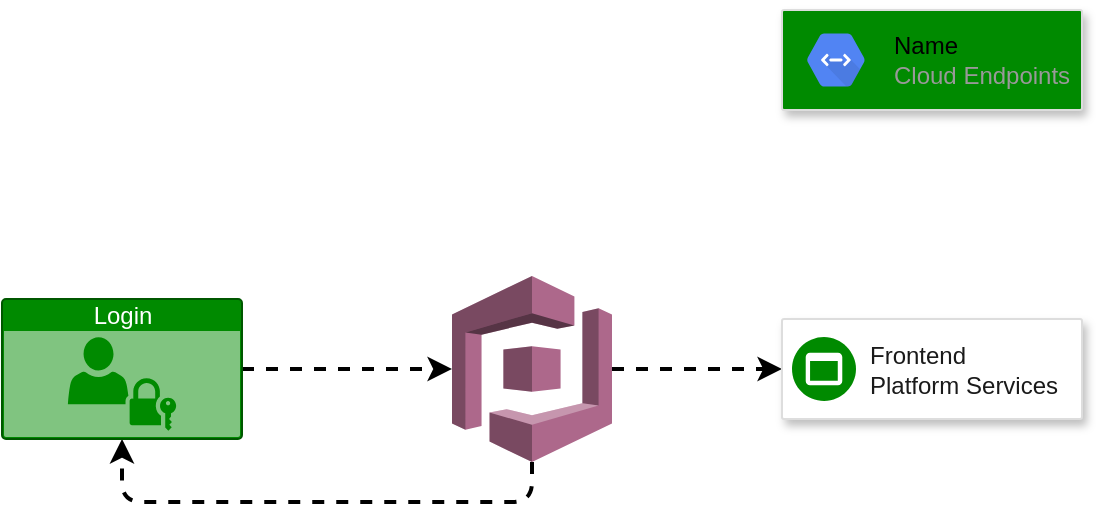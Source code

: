 <mxfile version="15.9.4" type="github">
  <diagram id="7jE4DUKBlsDNwrlAhUQe" name="Page-1">
    <mxGraphModel dx="763" dy="496" grid="1" gridSize="10" guides="1" tooltips="1" connect="1" arrows="1" fold="1" page="1" pageScale="1" pageWidth="827" pageHeight="1169" math="0" shadow="0">
      <root>
        <mxCell id="0" />
        <mxCell id="1" parent="0" />
        <mxCell id="vmCSwUYNKsTT_10NAd4f-18" style="edgeStyle=orthogonalEdgeStyle;rounded=1;orthogonalLoop=1;jettySize=auto;html=1;exitX=0.5;exitY=1;exitDx=0;exitDy=0;exitPerimeter=0;entryX=0.5;entryY=1;entryDx=0;entryDy=0;entryPerimeter=0;dashed=1;endSize=6;startSize=8;shadow=0;sketch=0;strokeWidth=2;jumpSize=6;" edge="1" parent="1" source="vmCSwUYNKsTT_10NAd4f-1" target="vmCSwUYNKsTT_10NAd4f-15">
          <mxGeometry relative="1" as="geometry" />
        </mxCell>
        <mxCell id="vmCSwUYNKsTT_10NAd4f-25" value="" style="edgeStyle=orthogonalEdgeStyle;rounded=1;sketch=0;jumpSize=6;orthogonalLoop=1;jettySize=auto;html=1;shadow=0;dashed=1;startSize=8;endSize=6;strokeWidth=2;" edge="1" parent="1" source="vmCSwUYNKsTT_10NAd4f-1" target="vmCSwUYNKsTT_10NAd4f-22">
          <mxGeometry relative="1" as="geometry" />
        </mxCell>
        <mxCell id="vmCSwUYNKsTT_10NAd4f-1" value="" style="outlineConnect=0;dashed=0;verticalLabelPosition=bottom;verticalAlign=top;align=center;html=1;shape=mxgraph.aws3.cognito;fillColor=#AD688B;gradientColor=none;" vertex="1" parent="1">
          <mxGeometry x="365" y="303" width="80" height="93" as="geometry" />
        </mxCell>
        <mxCell id="vmCSwUYNKsTT_10NAd4f-16" value="" style="edgeStyle=orthogonalEdgeStyle;rounded=1;orthogonalLoop=1;jettySize=auto;html=1;dashed=1;endSize=6;strokeWidth=2;" edge="1" parent="1" source="vmCSwUYNKsTT_10NAd4f-15" target="vmCSwUYNKsTT_10NAd4f-1">
          <mxGeometry relative="1" as="geometry" />
        </mxCell>
        <mxCell id="vmCSwUYNKsTT_10NAd4f-15" value="Login" style="html=1;strokeColor=#005700;fillColor=#008a00;labelPosition=center;verticalLabelPosition=middle;verticalAlign=top;align=center;fontSize=12;outlineConnect=0;spacingTop=-6;sketch=0;shape=mxgraph.sitemap.login;fontColor=#ffffff;" vertex="1" parent="1">
          <mxGeometry x="140" y="314.5" width="120" height="70" as="geometry" />
        </mxCell>
        <mxCell id="vmCSwUYNKsTT_10NAd4f-22" value="" style="strokeColor=#dddddd;shadow=1;strokeWidth=1;rounded=1;absoluteArcSize=1;arcSize=2;" vertex="1" parent="1">
          <mxGeometry x="530" y="324.5" width="150" height="50" as="geometry" />
        </mxCell>
        <mxCell id="vmCSwUYNKsTT_10NAd4f-23" value="&lt;font color=&quot;#1a1a1a&quot;&gt;Frontend&lt;br&gt;Platform Services&lt;/font&gt;" style="sketch=0;dashed=0;connectable=0;html=1;fillColor=#008a00;strokeColor=#005700;shape=mxgraph.gcp2.frontend_platform_services;part=1;labelPosition=right;verticalLabelPosition=middle;align=left;verticalAlign=middle;spacingLeft=5;fontSize=12;fontColor=#ffffff;" vertex="1" parent="vmCSwUYNKsTT_10NAd4f-22">
          <mxGeometry y="0.5" width="32" height="32" relative="1" as="geometry">
            <mxPoint x="5" y="-16" as="offset" />
          </mxGeometry>
        </mxCell>
        <mxCell id="vmCSwUYNKsTT_10NAd4f-31" value="" style="strokeColor=#dddddd;shadow=1;strokeWidth=1;rounded=1;absoluteArcSize=1;arcSize=2;dashed=0;labelBorderColor=none;sketch=0;fontFamily=Helvetica;fontSize=10;fontColor=#ffffff;fillColor=#008a00;html=1;" vertex="1" parent="1">
          <mxGeometry x="530" y="170" width="150" height="50" as="geometry" />
        </mxCell>
        <mxCell id="vmCSwUYNKsTT_10NAd4f-32" value="&lt;font color=&quot;#000000&quot;&gt;Name&lt;/font&gt;&lt;br&gt;Cloud Endpoints" style="sketch=0;dashed=0;connectable=0;html=1;fillColor=#5184F3;strokeColor=none;shape=mxgraph.gcp2.hexIcon;prIcon=cloud_endpoints;part=1;labelPosition=right;verticalLabelPosition=middle;align=left;verticalAlign=middle;spacingLeft=5;fontColor=#999999;fontSize=12;labelBorderColor=none;fontFamily=Helvetica;" vertex="1" parent="vmCSwUYNKsTT_10NAd4f-31">
          <mxGeometry y="0.5" width="44" height="39" relative="1" as="geometry">
            <mxPoint x="5" y="-19.5" as="offset" />
          </mxGeometry>
        </mxCell>
      </root>
    </mxGraphModel>
  </diagram>
</mxfile>
